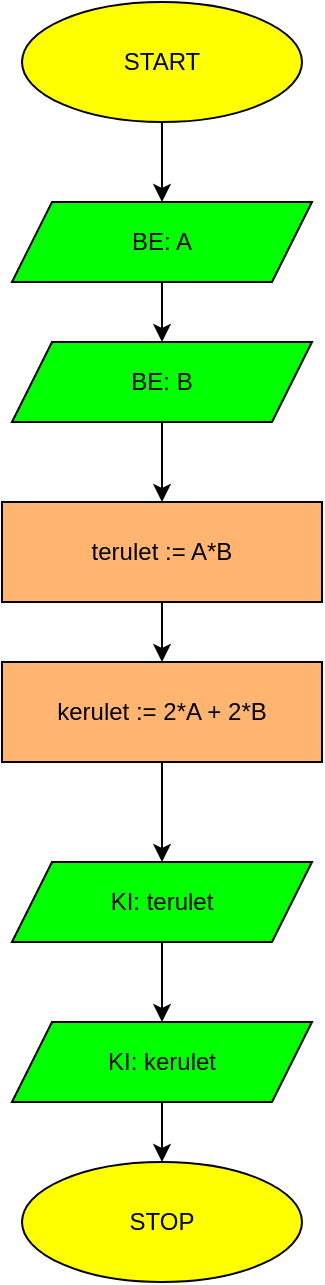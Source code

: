 <mxfile version="24.2.5" type="device">
  <diagram id="C5RBs43oDa-KdzZeNtuy" name="Page-1">
    <mxGraphModel dx="1290" dy="629" grid="1" gridSize="10" guides="1" tooltips="1" connect="1" arrows="1" fold="1" page="1" pageScale="1" pageWidth="827" pageHeight="1169" math="0" shadow="0">
      <root>
        <mxCell id="WIyWlLk6GJQsqaUBKTNV-0" />
        <mxCell id="WIyWlLk6GJQsqaUBKTNV-1" parent="WIyWlLk6GJQsqaUBKTNV-0" />
        <mxCell id="BGxrsZBSv8gtlbLVIidH-12" style="edgeStyle=orthogonalEdgeStyle;rounded=0;orthogonalLoop=1;jettySize=auto;html=1;entryX=0.5;entryY=0;entryDx=0;entryDy=0;" parent="WIyWlLk6GJQsqaUBKTNV-1" source="BGxrsZBSv8gtlbLVIidH-0" target="BGxrsZBSv8gtlbLVIidH-5" edge="1">
          <mxGeometry relative="1" as="geometry" />
        </mxCell>
        <mxCell id="BGxrsZBSv8gtlbLVIidH-0" value="START" style="ellipse;whiteSpace=wrap;html=1;fillColor=#FFFF00;" parent="WIyWlLk6GJQsqaUBKTNV-1" vertex="1">
          <mxGeometry x="90" y="90" width="140" height="60" as="geometry" />
        </mxCell>
        <mxCell id="BGxrsZBSv8gtlbLVIidH-1" value="STOP" style="ellipse;whiteSpace=wrap;html=1;fillColor=#FFFF00;" parent="WIyWlLk6GJQsqaUBKTNV-1" vertex="1">
          <mxGeometry x="90" y="670" width="140" height="60" as="geometry" />
        </mxCell>
        <mxCell id="BGxrsZBSv8gtlbLVIidH-13" style="edgeStyle=orthogonalEdgeStyle;rounded=0;orthogonalLoop=1;jettySize=auto;html=1;exitX=0.5;exitY=1;exitDx=0;exitDy=0;entryX=0.5;entryY=0;entryDx=0;entryDy=0;" parent="WIyWlLk6GJQsqaUBKTNV-1" source="BGxrsZBSv8gtlbLVIidH-5" target="BGxrsZBSv8gtlbLVIidH-6" edge="1">
          <mxGeometry relative="1" as="geometry" />
        </mxCell>
        <mxCell id="BGxrsZBSv8gtlbLVIidH-5" value="BE: A" style="shape=parallelogram;perimeter=parallelogramPerimeter;whiteSpace=wrap;html=1;fixedSize=1;fillColor=#00FF00;" parent="WIyWlLk6GJQsqaUBKTNV-1" vertex="1">
          <mxGeometry x="85" y="190" width="150" height="40" as="geometry" />
        </mxCell>
        <mxCell id="BGxrsZBSv8gtlbLVIidH-14" style="edgeStyle=orthogonalEdgeStyle;rounded=0;orthogonalLoop=1;jettySize=auto;html=1;exitX=0.5;exitY=1;exitDx=0;exitDy=0;entryX=0.5;entryY=0;entryDx=0;entryDy=0;" parent="WIyWlLk6GJQsqaUBKTNV-1" source="BGxrsZBSv8gtlbLVIidH-6" target="BGxrsZBSv8gtlbLVIidH-9" edge="1">
          <mxGeometry relative="1" as="geometry" />
        </mxCell>
        <mxCell id="BGxrsZBSv8gtlbLVIidH-6" value="BE: B" style="shape=parallelogram;perimeter=parallelogramPerimeter;whiteSpace=wrap;html=1;fixedSize=1;fillColor=#00FF00;" parent="WIyWlLk6GJQsqaUBKTNV-1" vertex="1">
          <mxGeometry x="85" y="260" width="150" height="40" as="geometry" />
        </mxCell>
        <mxCell id="BGxrsZBSv8gtlbLVIidH-17" style="edgeStyle=orthogonalEdgeStyle;rounded=0;orthogonalLoop=1;jettySize=auto;html=1;exitX=0.5;exitY=1;exitDx=0;exitDy=0;entryX=0.5;entryY=0;entryDx=0;entryDy=0;" parent="WIyWlLk6GJQsqaUBKTNV-1" source="BGxrsZBSv8gtlbLVIidH-7" target="BGxrsZBSv8gtlbLVIidH-8" edge="1">
          <mxGeometry relative="1" as="geometry" />
        </mxCell>
        <mxCell id="BGxrsZBSv8gtlbLVIidH-7" value="KI: terulet" style="shape=parallelogram;perimeter=parallelogramPerimeter;whiteSpace=wrap;html=1;fixedSize=1;fillColor=#00FF00;" parent="WIyWlLk6GJQsqaUBKTNV-1" vertex="1">
          <mxGeometry x="85" y="520" width="150" height="40" as="geometry" />
        </mxCell>
        <mxCell id="BGxrsZBSv8gtlbLVIidH-18" style="edgeStyle=orthogonalEdgeStyle;rounded=0;orthogonalLoop=1;jettySize=auto;html=1;exitX=0.5;exitY=1;exitDx=0;exitDy=0;entryX=0.5;entryY=0;entryDx=0;entryDy=0;" parent="WIyWlLk6GJQsqaUBKTNV-1" source="BGxrsZBSv8gtlbLVIidH-8" target="BGxrsZBSv8gtlbLVIidH-1" edge="1">
          <mxGeometry relative="1" as="geometry" />
        </mxCell>
        <mxCell id="BGxrsZBSv8gtlbLVIidH-8" value="KI: kerulet" style="shape=parallelogram;perimeter=parallelogramPerimeter;whiteSpace=wrap;html=1;fixedSize=1;fillColor=#00FF00;" parent="WIyWlLk6GJQsqaUBKTNV-1" vertex="1">
          <mxGeometry x="85" y="600" width="150" height="40" as="geometry" />
        </mxCell>
        <mxCell id="BGxrsZBSv8gtlbLVIidH-15" style="edgeStyle=orthogonalEdgeStyle;rounded=0;orthogonalLoop=1;jettySize=auto;html=1;exitX=0.5;exitY=1;exitDx=0;exitDy=0;entryX=0.5;entryY=0;entryDx=0;entryDy=0;" parent="WIyWlLk6GJQsqaUBKTNV-1" source="BGxrsZBSv8gtlbLVIidH-9" target="BGxrsZBSv8gtlbLVIidH-10" edge="1">
          <mxGeometry relative="1" as="geometry" />
        </mxCell>
        <mxCell id="BGxrsZBSv8gtlbLVIidH-9" value="terulet := A*B" style="rounded=0;whiteSpace=wrap;html=1;fillColor=#FFB570;" parent="WIyWlLk6GJQsqaUBKTNV-1" vertex="1">
          <mxGeometry x="80" y="340" width="160" height="50" as="geometry" />
        </mxCell>
        <mxCell id="BGxrsZBSv8gtlbLVIidH-16" style="edgeStyle=orthogonalEdgeStyle;rounded=0;orthogonalLoop=1;jettySize=auto;html=1;exitX=0.5;exitY=1;exitDx=0;exitDy=0;entryX=0.5;entryY=0;entryDx=0;entryDy=0;" parent="WIyWlLk6GJQsqaUBKTNV-1" source="BGxrsZBSv8gtlbLVIidH-10" target="BGxrsZBSv8gtlbLVIidH-7" edge="1">
          <mxGeometry relative="1" as="geometry" />
        </mxCell>
        <mxCell id="BGxrsZBSv8gtlbLVIidH-10" value="kerulet := 2*A + 2*B" style="rounded=0;whiteSpace=wrap;html=1;fillColor=#FFB570;" parent="WIyWlLk6GJQsqaUBKTNV-1" vertex="1">
          <mxGeometry x="80" y="420" width="160" height="50" as="geometry" />
        </mxCell>
      </root>
    </mxGraphModel>
  </diagram>
</mxfile>
